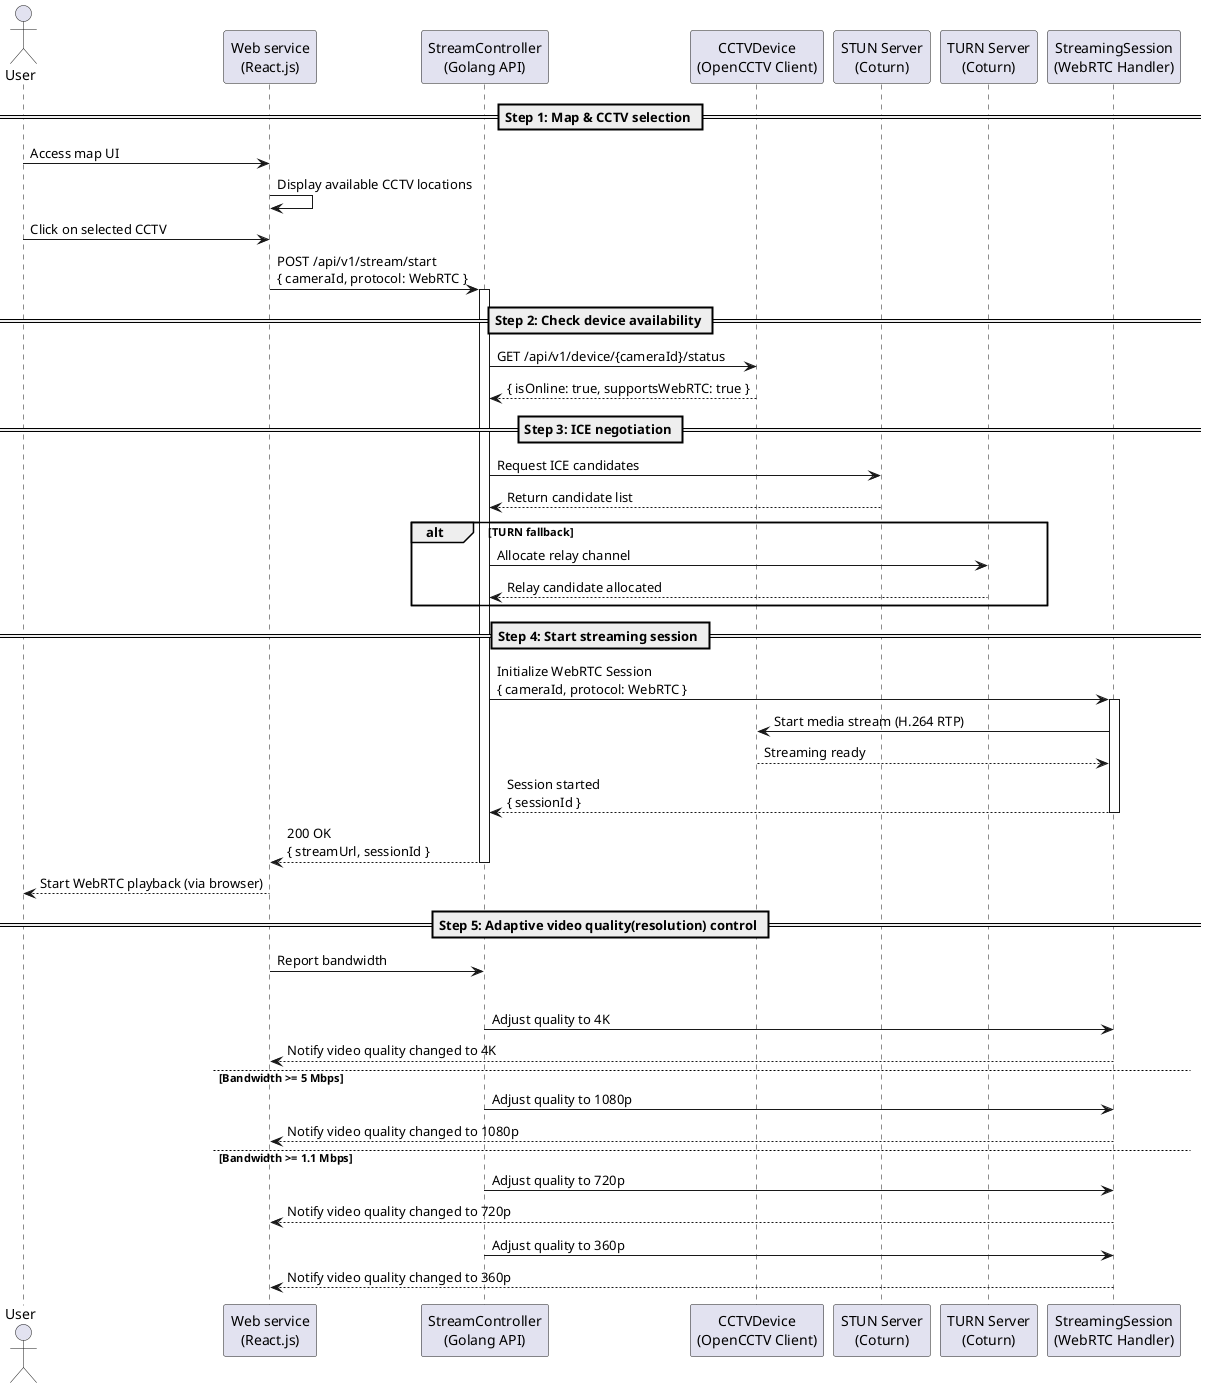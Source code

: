 @startuml
' 3.2.2_adaptive_streaming_flow.plantuml

actor User
participant "Web service\n(React.js)" as WebUI
participant "StreamController\n(Golang API)" as StreamController
participant "CCTVDevice\n(OpenCCTV Client)" as CCTVDevice
participant "STUN Server\n(Coturn)" as STUNServer
participant "TURN Server\n(Coturn)" as TURNServer
participant "StreamingSession\n(WebRTC Handler)" as StreamingSession

== Step 1: Map & CCTV selection ==
User -> WebUI: Access map UI
WebUI -> WebUI: Display available CCTV locations
User -> WebUI: Click on selected CCTV

WebUI -> StreamController: POST /api/v1/stream/start\n{ cameraId, protocol: WebRTC }
activate StreamController

== Step 2: Check device availability ==
StreamController -> CCTVDevice: GET /api/v1/device/{cameraId}/status
CCTVDevice --> StreamController: { isOnline: true, supportsWebRTC: true }

== Step 3: ICE negotiation ==
StreamController -> STUNServer: Request ICE candidates
STUNServer --> StreamController: Return candidate list

alt TURN fallback
  StreamController -> TURNServer: Allocate relay channel
  TURNServer --> StreamController: Relay candidate allocated
end

== Step 4: Start streaming session ==
StreamController -> StreamingSession: Initialize WebRTC Session\n{ cameraId, protocol: WebRTC }
activate StreamingSession
StreamingSession -> CCTVDevice: Start media stream (H.264 RTP)
CCTVDevice --> StreamingSession: Streaming ready
StreamingSession --> StreamController: Session started\n{ sessionId }
deactivate StreamingSession

StreamController --> WebUI: 200 OK\n{ streamUrl, sessionId }
deactivate StreamController
WebUI --> User: Start WebRTC playback (via browser)

== Step 5: Adaptive video quality(resolution) control ==
WebUI -> StreamController: Report bandwidth

alt Bandwidth >= 25 Mbps
    StreamController -> StreamingSession: Adjust quality to 4K
    StreamingSession --> WebUI: Notify video quality changed to 4K
else Bandwidth >= 5 Mbps
    StreamController -> StreamingSession: Adjust quality to 1080p
    StreamingSession --> WebUI: Notify video quality changed to 1080p
else Bandwidth >= 1.1 Mbps
    StreamController -> StreamingSession: Adjust quality to 720p
    StreamingSession --> WebUI: Notify video quality changed to 720p
else
    StreamController -> StreamingSession: Adjust quality to 360p
    StreamingSession --> WebUI: Notify video quality changed to 360p


@enduml
